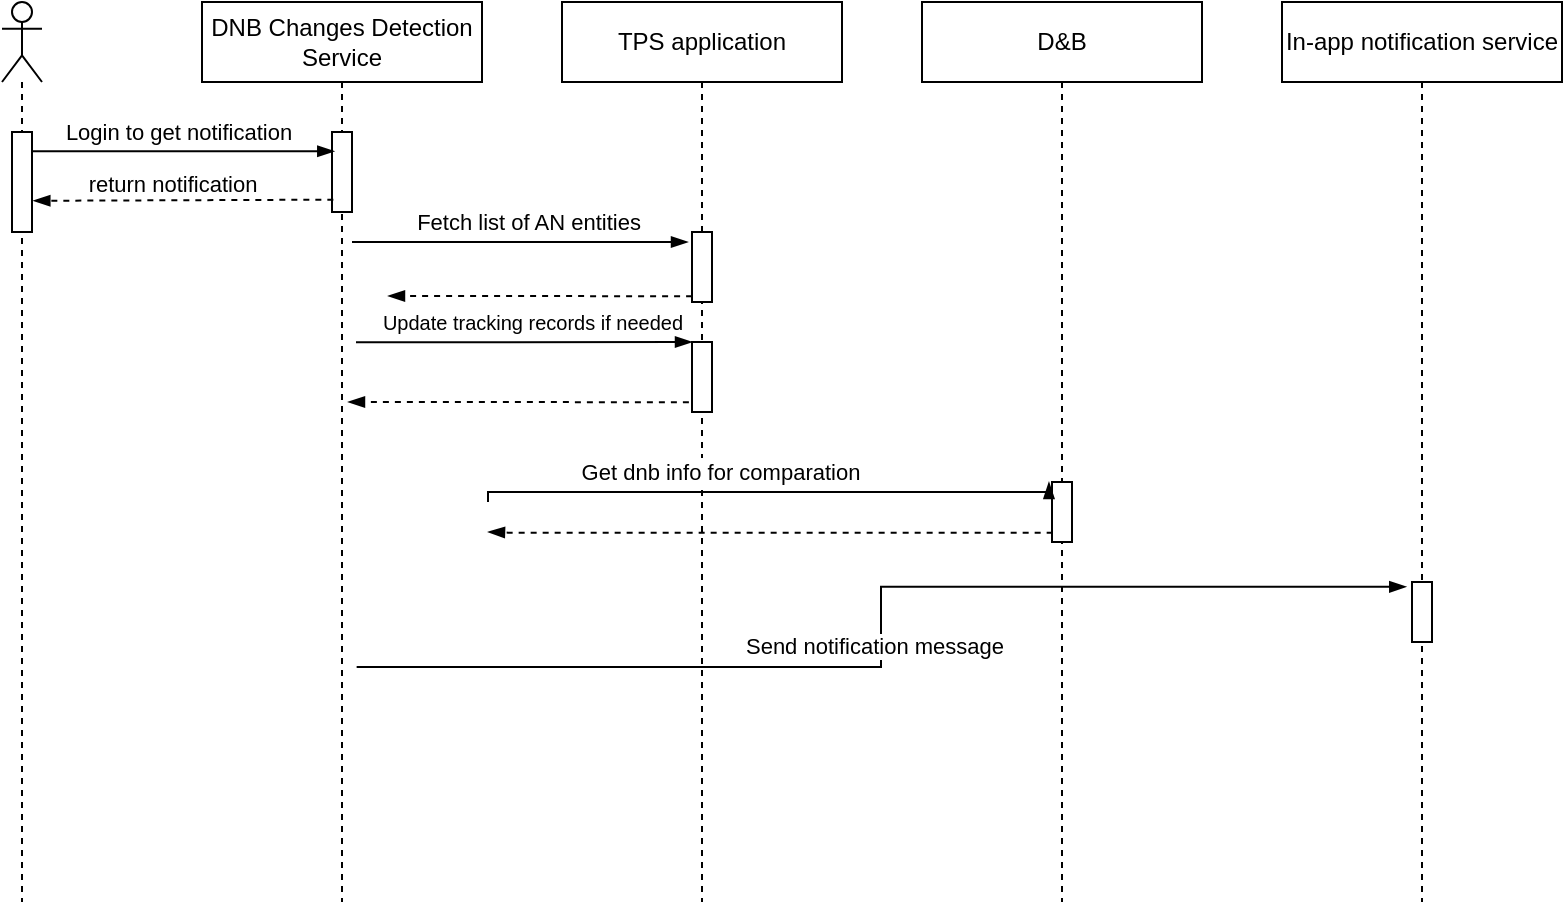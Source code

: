 <mxfile version="20.3.0" type="github">
  <diagram id="WHPpi2bthjy1yINsOg8p" name="Page-1">
    <mxGraphModel dx="2008" dy="645" grid="1" gridSize="10" guides="1" tooltips="1" connect="1" arrows="1" fold="1" page="1" pageScale="1" pageWidth="827" pageHeight="1169" math="0" shadow="0">
      <root>
        <mxCell id="0" />
        <mxCell id="1" parent="0" />
        <mxCell id="iSW1O8GTNsp9V_wyWXME-2" value="TPS application" style="shape=umlLifeline;perimeter=lifelinePerimeter;whiteSpace=wrap;html=1;container=1;collapsible=0;recursiveResize=0;outlineConnect=0;" parent="1" vertex="1">
          <mxGeometry x="-523" width="140" height="450" as="geometry" />
        </mxCell>
        <mxCell id="iSW1O8GTNsp9V_wyWXME-10" value="" style="html=1;points=[];perimeter=orthogonalPerimeter;" parent="iSW1O8GTNsp9V_wyWXME-2" vertex="1">
          <mxGeometry x="65" y="115" width="10" height="35" as="geometry" />
        </mxCell>
        <mxCell id="-INNzf32EghsamnpUvmO-2" value="" style="html=1;points=[];perimeter=orthogonalPerimeter;" parent="iSW1O8GTNsp9V_wyWXME-2" vertex="1">
          <mxGeometry x="65" y="170" width="10" height="35" as="geometry" />
        </mxCell>
        <mxCell id="-INNzf32EghsamnpUvmO-3" value="" style="edgeStyle=elbowEdgeStyle;fontSize=12;html=1;endArrow=blockThin;endFill=1;rounded=0;elbow=vertical;" parent="iSW1O8GTNsp9V_wyWXME-2" edge="1">
          <mxGeometry width="160" relative="1" as="geometry">
            <mxPoint x="-103" y="170.18" as="sourcePoint" />
            <mxPoint x="65" y="170.18" as="targetPoint" />
          </mxGeometry>
        </mxCell>
        <mxCell id="-INNzf32EghsamnpUvmO-4" value="&lt;font style=&quot;font-size: 10px;&quot;&gt;Update tracking records if needed&lt;/font&gt;" style="edgeLabel;html=1;align=center;verticalAlign=middle;resizable=0;points=[];" parent="-INNzf32EghsamnpUvmO-3" vertex="1" connectable="0">
          <mxGeometry x="-0.133" y="-1" relative="1" as="geometry">
            <mxPoint x="15" y="-11" as="offset" />
          </mxGeometry>
        </mxCell>
        <mxCell id="iSW1O8GTNsp9V_wyWXME-3" value="&lt;font style=&quot;font-size: 12px;&quot;&gt;DNB Changes Detection Service&lt;/font&gt;" style="shape=umlLifeline;perimeter=lifelinePerimeter;whiteSpace=wrap;html=1;container=1;collapsible=0;recursiveResize=0;outlineConnect=0;" parent="1" vertex="1">
          <mxGeometry x="-703" width="140" height="450" as="geometry" />
        </mxCell>
        <mxCell id="iSW1O8GTNsp9V_wyWXME-9" value="" style="edgeStyle=elbowEdgeStyle;fontSize=12;html=1;endArrow=blockThin;endFill=1;rounded=0;elbow=vertical;" parent="iSW1O8GTNsp9V_wyWXME-3" edge="1">
          <mxGeometry width="160" relative="1" as="geometry">
            <mxPoint x="75" y="120" as="sourcePoint" />
            <mxPoint x="243" y="120" as="targetPoint" />
          </mxGeometry>
        </mxCell>
        <mxCell id="iSW1O8GTNsp9V_wyWXME-28" value="Fetch list of AN entities" style="edgeLabel;html=1;align=center;verticalAlign=middle;resizable=0;points=[];" parent="iSW1O8GTNsp9V_wyWXME-9" vertex="1" connectable="0">
          <mxGeometry x="-0.133" y="-1" relative="1" as="geometry">
            <mxPoint x="15" y="-11" as="offset" />
          </mxGeometry>
        </mxCell>
        <mxCell id="iSW1O8GTNsp9V_wyWXME-24" value="" style="html=1;points=[];perimeter=orthogonalPerimeter;" parent="iSW1O8GTNsp9V_wyWXME-3" vertex="1">
          <mxGeometry x="65" y="65" width="10" height="40" as="geometry" />
        </mxCell>
        <mxCell id="iSW1O8GTNsp9V_wyWXME-4" value="D&amp;amp;B" style="shape=umlLifeline;perimeter=lifelinePerimeter;whiteSpace=wrap;html=1;container=1;collapsible=0;recursiveResize=0;outlineConnect=0;" parent="1" vertex="1">
          <mxGeometry x="-343" width="140" height="450" as="geometry" />
        </mxCell>
        <mxCell id="iSW1O8GTNsp9V_wyWXME-13" value="" style="html=1;points=[];perimeter=orthogonalPerimeter;" parent="iSW1O8GTNsp9V_wyWXME-4" vertex="1">
          <mxGeometry x="65" y="240" width="10" height="30" as="geometry" />
        </mxCell>
        <mxCell id="iSW1O8GTNsp9V_wyWXME-5" value="In-app notification service" style="shape=umlLifeline;perimeter=lifelinePerimeter;whiteSpace=wrap;html=1;container=1;collapsible=0;recursiveResize=0;outlineConnect=0;" parent="1" vertex="1">
          <mxGeometry x="-163" width="140" height="450" as="geometry" />
        </mxCell>
        <mxCell id="iSW1O8GTNsp9V_wyWXME-17" value="" style="html=1;points=[];perimeter=orthogonalPerimeter;" parent="iSW1O8GTNsp9V_wyWXME-5" vertex="1">
          <mxGeometry x="65" y="290" width="10" height="30" as="geometry" />
        </mxCell>
        <mxCell id="iSW1O8GTNsp9V_wyWXME-14" value="" style="edgeStyle=elbowEdgeStyle;fontSize=12;html=1;endArrow=blockThin;endFill=1;rounded=0;exitX=0.033;exitY=0.844;exitDx=0;exitDy=0;exitPerimeter=0;dashed=1;" parent="1" source="iSW1O8GTNsp9V_wyWXME-13" edge="1">
          <mxGeometry width="160" relative="1" as="geometry">
            <mxPoint x="-353" y="180" as="sourcePoint" />
            <mxPoint x="-560" y="265" as="targetPoint" />
            <Array as="points">
              <mxPoint x="-550" y="265" />
              <mxPoint x="-540" y="270" />
            </Array>
          </mxGeometry>
        </mxCell>
        <mxCell id="iSW1O8GTNsp9V_wyWXME-15" value="" style="edgeStyle=elbowEdgeStyle;fontSize=12;html=1;endArrow=blockThin;endFill=1;rounded=0;exitX=0.005;exitY=0.917;exitDx=0;exitDy=0;exitPerimeter=0;elbow=vertical;dashed=1;" parent="1" source="iSW1O8GTNsp9V_wyWXME-10" edge="1">
          <mxGeometry width="160" relative="1" as="geometry">
            <mxPoint x="-553" y="210" as="sourcePoint" />
            <mxPoint x="-610" y="147" as="targetPoint" />
            <Array as="points">
              <mxPoint x="-520" y="147" />
            </Array>
          </mxGeometry>
        </mxCell>
        <mxCell id="iSW1O8GTNsp9V_wyWXME-16" value="" style="edgeStyle=elbowEdgeStyle;fontSize=12;html=1;endArrow=blockThin;endFill=1;rounded=0;entryX=-0.287;entryY=0.081;entryDx=0;entryDy=0;entryPerimeter=0;exitX=1.232;exitY=0.837;exitDx=0;exitDy=0;exitPerimeter=0;" parent="1" target="iSW1O8GTNsp9V_wyWXME-17" edge="1">
          <mxGeometry width="160" relative="1" as="geometry">
            <mxPoint x="-625.68" y="332.51" as="sourcePoint" />
            <mxPoint x="-93" y="241" as="targetPoint" />
          </mxGeometry>
        </mxCell>
        <mxCell id="iSW1O8GTNsp9V_wyWXME-29" value="Send notification message" style="edgeLabel;html=1;align=center;verticalAlign=middle;resizable=0;points=[];" parent="iSW1O8GTNsp9V_wyWXME-16" vertex="1" connectable="0">
          <mxGeometry x="-0.078" y="-2" relative="1" as="geometry">
            <mxPoint x="-2" y="-13" as="offset" />
          </mxGeometry>
        </mxCell>
        <mxCell id="iSW1O8GTNsp9V_wyWXME-21" value="" style="shape=umlLifeline;participant=umlActor;perimeter=lifelinePerimeter;whiteSpace=wrap;html=1;container=1;collapsible=0;recursiveResize=0;verticalAlign=top;spacingTop=36;outlineConnect=0;" parent="1" vertex="1">
          <mxGeometry x="-803" width="20" height="450" as="geometry" />
        </mxCell>
        <mxCell id="iSW1O8GTNsp9V_wyWXME-22" value="" style="html=1;points=[];perimeter=orthogonalPerimeter;" parent="iSW1O8GTNsp9V_wyWXME-21" vertex="1">
          <mxGeometry x="5" y="65" width="10" height="50" as="geometry" />
        </mxCell>
        <mxCell id="iSW1O8GTNsp9V_wyWXME-23" value="" style="edgeStyle=elbowEdgeStyle;fontSize=12;html=1;endArrow=blockThin;endFill=1;rounded=0;exitX=0.971;exitY=0.192;exitDx=0;exitDy=0;exitPerimeter=0;entryX=0.114;entryY=0.24;entryDx=0;entryDy=0;entryPerimeter=0;" parent="1" source="iSW1O8GTNsp9V_wyWXME-22" target="iSW1O8GTNsp9V_wyWXME-24" edge="1">
          <mxGeometry width="160" relative="1" as="geometry">
            <mxPoint x="-763" y="360" as="sourcePoint" />
            <mxPoint x="-603" y="360" as="targetPoint" />
          </mxGeometry>
        </mxCell>
        <mxCell id="iSW1O8GTNsp9V_wyWXME-30" value="Login to get notification" style="edgeLabel;html=1;align=center;verticalAlign=middle;resizable=0;points=[];" parent="iSW1O8GTNsp9V_wyWXME-23" vertex="1" connectable="0">
          <mxGeometry x="-0.049" relative="1" as="geometry">
            <mxPoint x="1" y="-10" as="offset" />
          </mxGeometry>
        </mxCell>
        <mxCell id="iSW1O8GTNsp9V_wyWXME-25" value="" style="edgeStyle=elbowEdgeStyle;fontSize=12;html=1;endArrow=blockThin;endFill=1;rounded=0;entryX=1.067;entryY=0.688;entryDx=0;entryDy=0;entryPerimeter=0;exitX=0.067;exitY=0.848;exitDx=0;exitDy=0;exitPerimeter=0;dashed=1;" parent="1" source="iSW1O8GTNsp9V_wyWXME-24" target="iSW1O8GTNsp9V_wyWXME-22" edge="1">
          <mxGeometry width="160" relative="1" as="geometry">
            <mxPoint x="-363" y="390" as="sourcePoint" />
            <mxPoint x="-203" y="390" as="targetPoint" />
            <Array as="points">
              <mxPoint x="-660" y="99" />
              <mxPoint x="-483" y="390" />
            </Array>
          </mxGeometry>
        </mxCell>
        <mxCell id="iSW1O8GTNsp9V_wyWXME-31" value="return notification" style="edgeLabel;html=1;align=center;verticalAlign=middle;resizable=0;points=[];" parent="iSW1O8GTNsp9V_wyWXME-25" vertex="1" connectable="0">
          <mxGeometry x="0.036" y="-2" relative="1" as="geometry">
            <mxPoint x="-3" y="-7" as="offset" />
          </mxGeometry>
        </mxCell>
        <mxCell id="iSW1O8GTNsp9V_wyWXME-12" value="" style="edgeStyle=elbowEdgeStyle;fontSize=12;html=1;endArrow=blockThin;endFill=1;rounded=0;entryX=-0.151;entryY=0;entryDx=0;entryDy=0;entryPerimeter=0;elbow=vertical;" parent="1" target="iSW1O8GTNsp9V_wyWXME-13" edge="1">
          <mxGeometry width="160" relative="1" as="geometry">
            <mxPoint x="-560" y="250" as="sourcePoint" />
            <mxPoint x="-173" y="130" as="targetPoint" />
            <Array as="points">
              <mxPoint x="-350" y="245" />
            </Array>
          </mxGeometry>
        </mxCell>
        <mxCell id="-INNzf32EghsamnpUvmO-1" value="&lt;span style=&quot;font-size: 11px;&quot;&gt;Get dnb info for comparation&lt;/span&gt;" style="edgeLabel;html=1;align=center;verticalAlign=middle;resizable=0;points=[];fontSize=12;" parent="iSW1O8GTNsp9V_wyWXME-12" vertex="1" connectable="0">
          <mxGeometry x="-0.168" relative="1" as="geometry">
            <mxPoint y="-10" as="offset" />
          </mxGeometry>
        </mxCell>
        <mxCell id="-INNzf32EghsamnpUvmO-5" value="" style="edgeStyle=elbowEdgeStyle;fontSize=12;html=1;endArrow=blockThin;endFill=1;rounded=0;exitX=0.005;exitY=0.917;exitDx=0;exitDy=0;exitPerimeter=0;elbow=vertical;dashed=1;" parent="1" edge="1">
          <mxGeometry width="160" relative="1" as="geometry">
            <mxPoint x="-459.56" y="200.095" as="sourcePoint" />
            <mxPoint x="-630" y="200" as="targetPoint" />
            <Array as="points">
              <mxPoint x="-521.61" y="200" />
            </Array>
          </mxGeometry>
        </mxCell>
      </root>
    </mxGraphModel>
  </diagram>
</mxfile>
